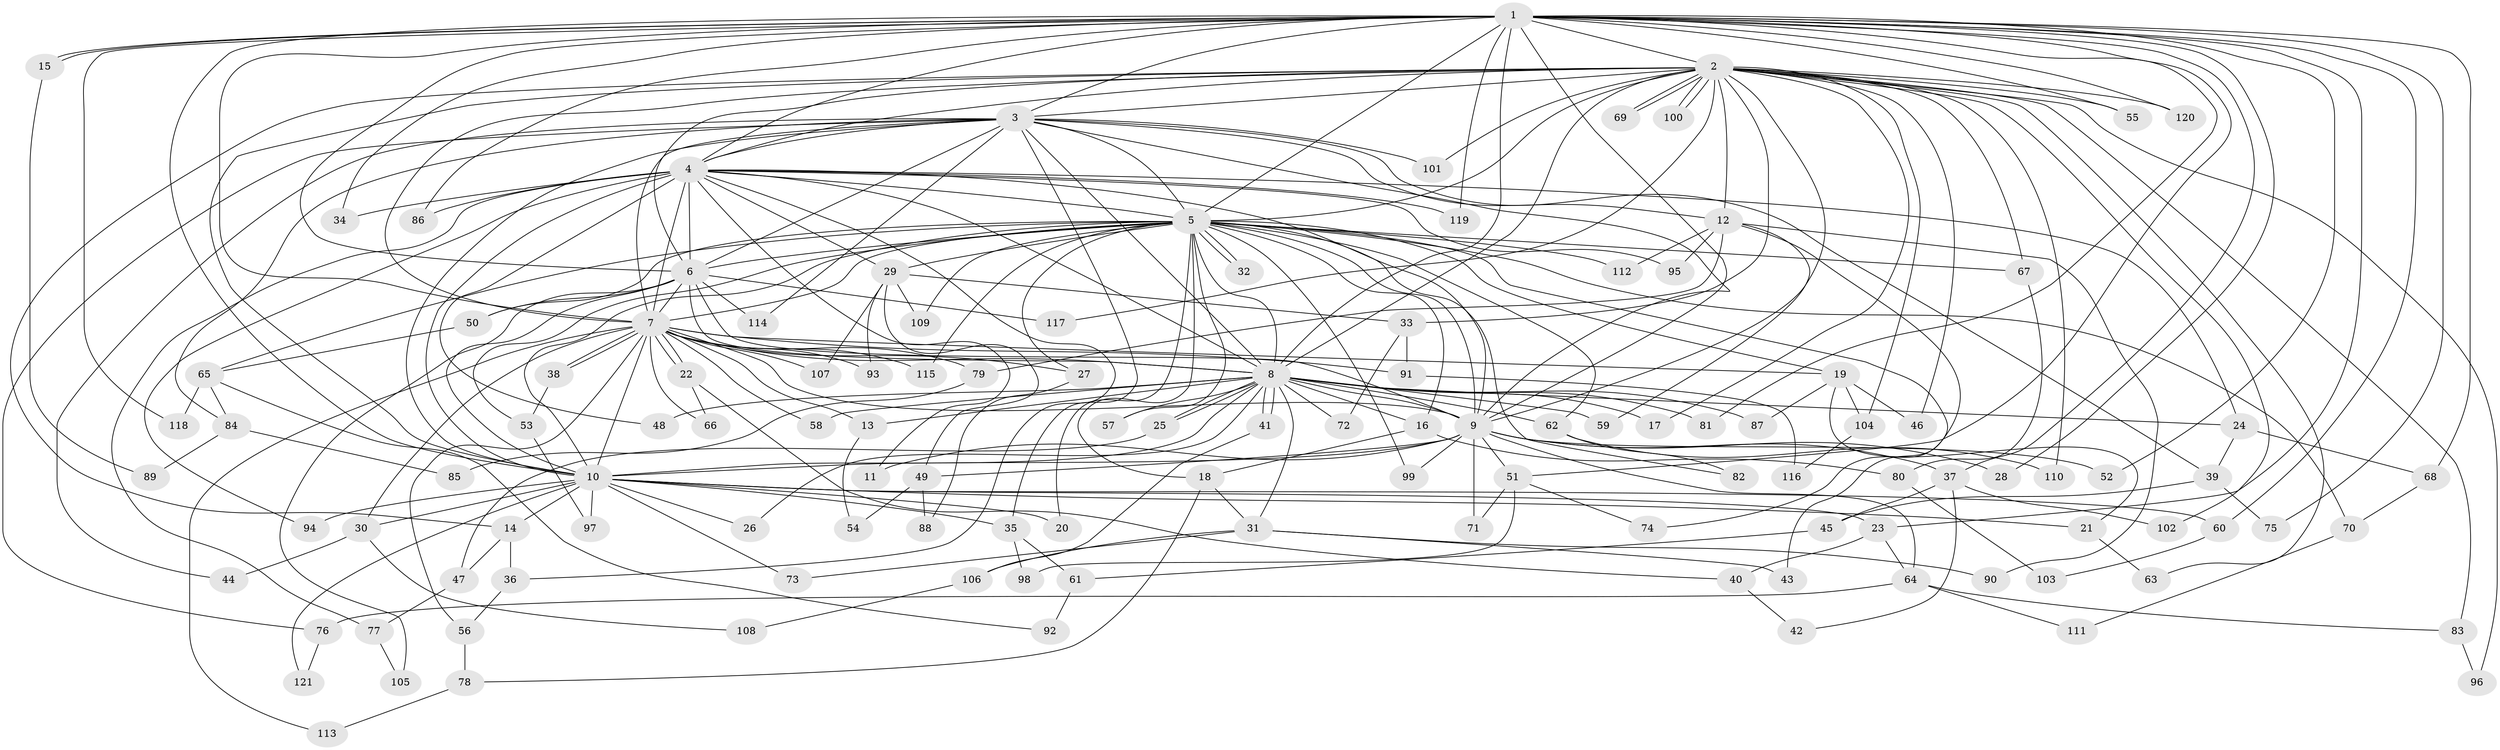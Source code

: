 // Generated by graph-tools (version 1.1) at 2025/46/03/09/25 04:46:27]
// undirected, 121 vertices, 267 edges
graph export_dot {
graph [start="1"]
  node [color=gray90,style=filled];
  1;
  2;
  3;
  4;
  5;
  6;
  7;
  8;
  9;
  10;
  11;
  12;
  13;
  14;
  15;
  16;
  17;
  18;
  19;
  20;
  21;
  22;
  23;
  24;
  25;
  26;
  27;
  28;
  29;
  30;
  31;
  32;
  33;
  34;
  35;
  36;
  37;
  38;
  39;
  40;
  41;
  42;
  43;
  44;
  45;
  46;
  47;
  48;
  49;
  50;
  51;
  52;
  53;
  54;
  55;
  56;
  57;
  58;
  59;
  60;
  61;
  62;
  63;
  64;
  65;
  66;
  67;
  68;
  69;
  70;
  71;
  72;
  73;
  74;
  75;
  76;
  77;
  78;
  79;
  80;
  81;
  82;
  83;
  84;
  85;
  86;
  87;
  88;
  89;
  90;
  91;
  92;
  93;
  94;
  95;
  96;
  97;
  98;
  99;
  100;
  101;
  102;
  103;
  104;
  105;
  106;
  107;
  108;
  109;
  110;
  111;
  112;
  113;
  114;
  115;
  116;
  117;
  118;
  119;
  120;
  121;
  1 -- 2;
  1 -- 3;
  1 -- 4;
  1 -- 5;
  1 -- 6;
  1 -- 7;
  1 -- 8;
  1 -- 9;
  1 -- 10;
  1 -- 15;
  1 -- 15;
  1 -- 23;
  1 -- 28;
  1 -- 34;
  1 -- 37;
  1 -- 51;
  1 -- 52;
  1 -- 55;
  1 -- 60;
  1 -- 68;
  1 -- 75;
  1 -- 81;
  1 -- 86;
  1 -- 118;
  1 -- 119;
  1 -- 120;
  2 -- 3;
  2 -- 4;
  2 -- 5;
  2 -- 6;
  2 -- 7;
  2 -- 8;
  2 -- 9;
  2 -- 10;
  2 -- 12;
  2 -- 14;
  2 -- 17;
  2 -- 33;
  2 -- 46;
  2 -- 55;
  2 -- 63;
  2 -- 67;
  2 -- 69;
  2 -- 69;
  2 -- 83;
  2 -- 96;
  2 -- 100;
  2 -- 100;
  2 -- 101;
  2 -- 102;
  2 -- 104;
  2 -- 110;
  2 -- 117;
  2 -- 120;
  3 -- 4;
  3 -- 5;
  3 -- 6;
  3 -- 7;
  3 -- 8;
  3 -- 9;
  3 -- 10;
  3 -- 12;
  3 -- 35;
  3 -- 39;
  3 -- 44;
  3 -- 76;
  3 -- 84;
  3 -- 101;
  3 -- 114;
  4 -- 5;
  4 -- 6;
  4 -- 7;
  4 -- 8;
  4 -- 9;
  4 -- 10;
  4 -- 11;
  4 -- 24;
  4 -- 29;
  4 -- 34;
  4 -- 36;
  4 -- 48;
  4 -- 77;
  4 -- 86;
  4 -- 94;
  4 -- 95;
  4 -- 119;
  5 -- 6;
  5 -- 7;
  5 -- 8;
  5 -- 9;
  5 -- 10;
  5 -- 16;
  5 -- 18;
  5 -- 19;
  5 -- 20;
  5 -- 27;
  5 -- 29;
  5 -- 32;
  5 -- 32;
  5 -- 43;
  5 -- 50;
  5 -- 53;
  5 -- 57;
  5 -- 62;
  5 -- 65;
  5 -- 67;
  5 -- 70;
  5 -- 82;
  5 -- 99;
  5 -- 109;
  5 -- 112;
  5 -- 115;
  6 -- 7;
  6 -- 8;
  6 -- 9;
  6 -- 10;
  6 -- 50;
  6 -- 105;
  6 -- 114;
  6 -- 117;
  7 -- 8;
  7 -- 9;
  7 -- 10;
  7 -- 13;
  7 -- 19;
  7 -- 22;
  7 -- 22;
  7 -- 27;
  7 -- 30;
  7 -- 38;
  7 -- 38;
  7 -- 56;
  7 -- 58;
  7 -- 66;
  7 -- 79;
  7 -- 91;
  7 -- 93;
  7 -- 107;
  7 -- 113;
  7 -- 115;
  8 -- 9;
  8 -- 10;
  8 -- 13;
  8 -- 16;
  8 -- 17;
  8 -- 24;
  8 -- 25;
  8 -- 25;
  8 -- 26;
  8 -- 31;
  8 -- 41;
  8 -- 41;
  8 -- 48;
  8 -- 57;
  8 -- 58;
  8 -- 59;
  8 -- 62;
  8 -- 72;
  8 -- 81;
  8 -- 87;
  9 -- 10;
  9 -- 11;
  9 -- 28;
  9 -- 37;
  9 -- 49;
  9 -- 51;
  9 -- 52;
  9 -- 64;
  9 -- 71;
  9 -- 99;
  10 -- 14;
  10 -- 20;
  10 -- 21;
  10 -- 23;
  10 -- 26;
  10 -- 30;
  10 -- 35;
  10 -- 60;
  10 -- 73;
  10 -- 94;
  10 -- 97;
  10 -- 121;
  12 -- 59;
  12 -- 74;
  12 -- 79;
  12 -- 90;
  12 -- 95;
  12 -- 112;
  13 -- 54;
  14 -- 36;
  14 -- 47;
  15 -- 89;
  16 -- 18;
  16 -- 80;
  18 -- 31;
  18 -- 78;
  19 -- 21;
  19 -- 46;
  19 -- 87;
  19 -- 104;
  21 -- 63;
  22 -- 40;
  22 -- 66;
  23 -- 40;
  23 -- 64;
  24 -- 39;
  24 -- 68;
  25 -- 47;
  27 -- 88;
  29 -- 33;
  29 -- 49;
  29 -- 93;
  29 -- 107;
  29 -- 109;
  30 -- 44;
  30 -- 108;
  31 -- 43;
  31 -- 73;
  31 -- 90;
  31 -- 106;
  33 -- 72;
  33 -- 91;
  35 -- 61;
  35 -- 98;
  36 -- 56;
  37 -- 42;
  37 -- 45;
  37 -- 102;
  38 -- 53;
  39 -- 45;
  39 -- 75;
  40 -- 42;
  41 -- 106;
  45 -- 61;
  47 -- 77;
  49 -- 54;
  49 -- 88;
  50 -- 65;
  51 -- 71;
  51 -- 74;
  51 -- 98;
  53 -- 97;
  56 -- 78;
  60 -- 103;
  61 -- 92;
  62 -- 82;
  62 -- 110;
  64 -- 76;
  64 -- 83;
  64 -- 111;
  65 -- 84;
  65 -- 92;
  65 -- 118;
  67 -- 80;
  68 -- 70;
  70 -- 111;
  76 -- 121;
  77 -- 105;
  78 -- 113;
  79 -- 85;
  80 -- 103;
  83 -- 96;
  84 -- 85;
  84 -- 89;
  91 -- 116;
  104 -- 116;
  106 -- 108;
}
